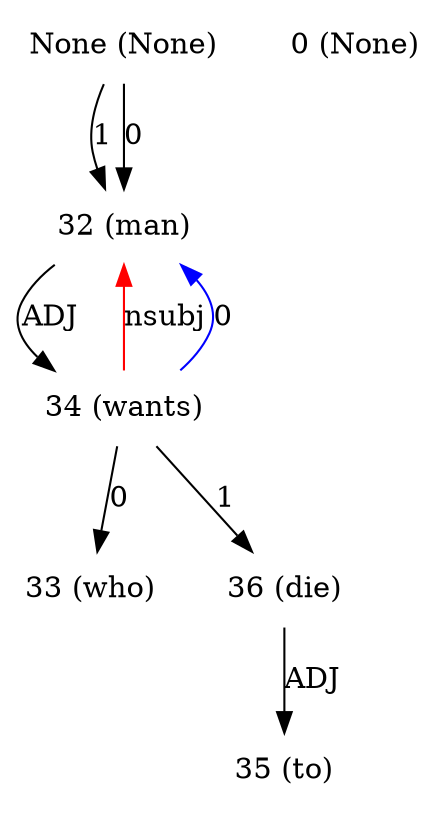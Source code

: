 digraph G{
edge [dir=forward]
node [shape=plaintext]

None [label="None (None)"]
None -> 32 [label="1"]
None [label="None (None)"]
None -> 32 [label="0"]
0 [label="0 (None)"]
32 [label="32 (man)"]
32 -> 34 [label="ADJ"]
34 -> 32 [label="nsubj", color="red"]
33 [label="33 (who)"]
34 [label="34 (wants)"]
34 -> 36 [label="1"]
34 -> 33 [label="0"]
34 -> 32 [label="0", color="blue"]
35 [label="35 (to)"]
36 [label="36 (die)"]
36 -> 35 [label="ADJ"]
}

